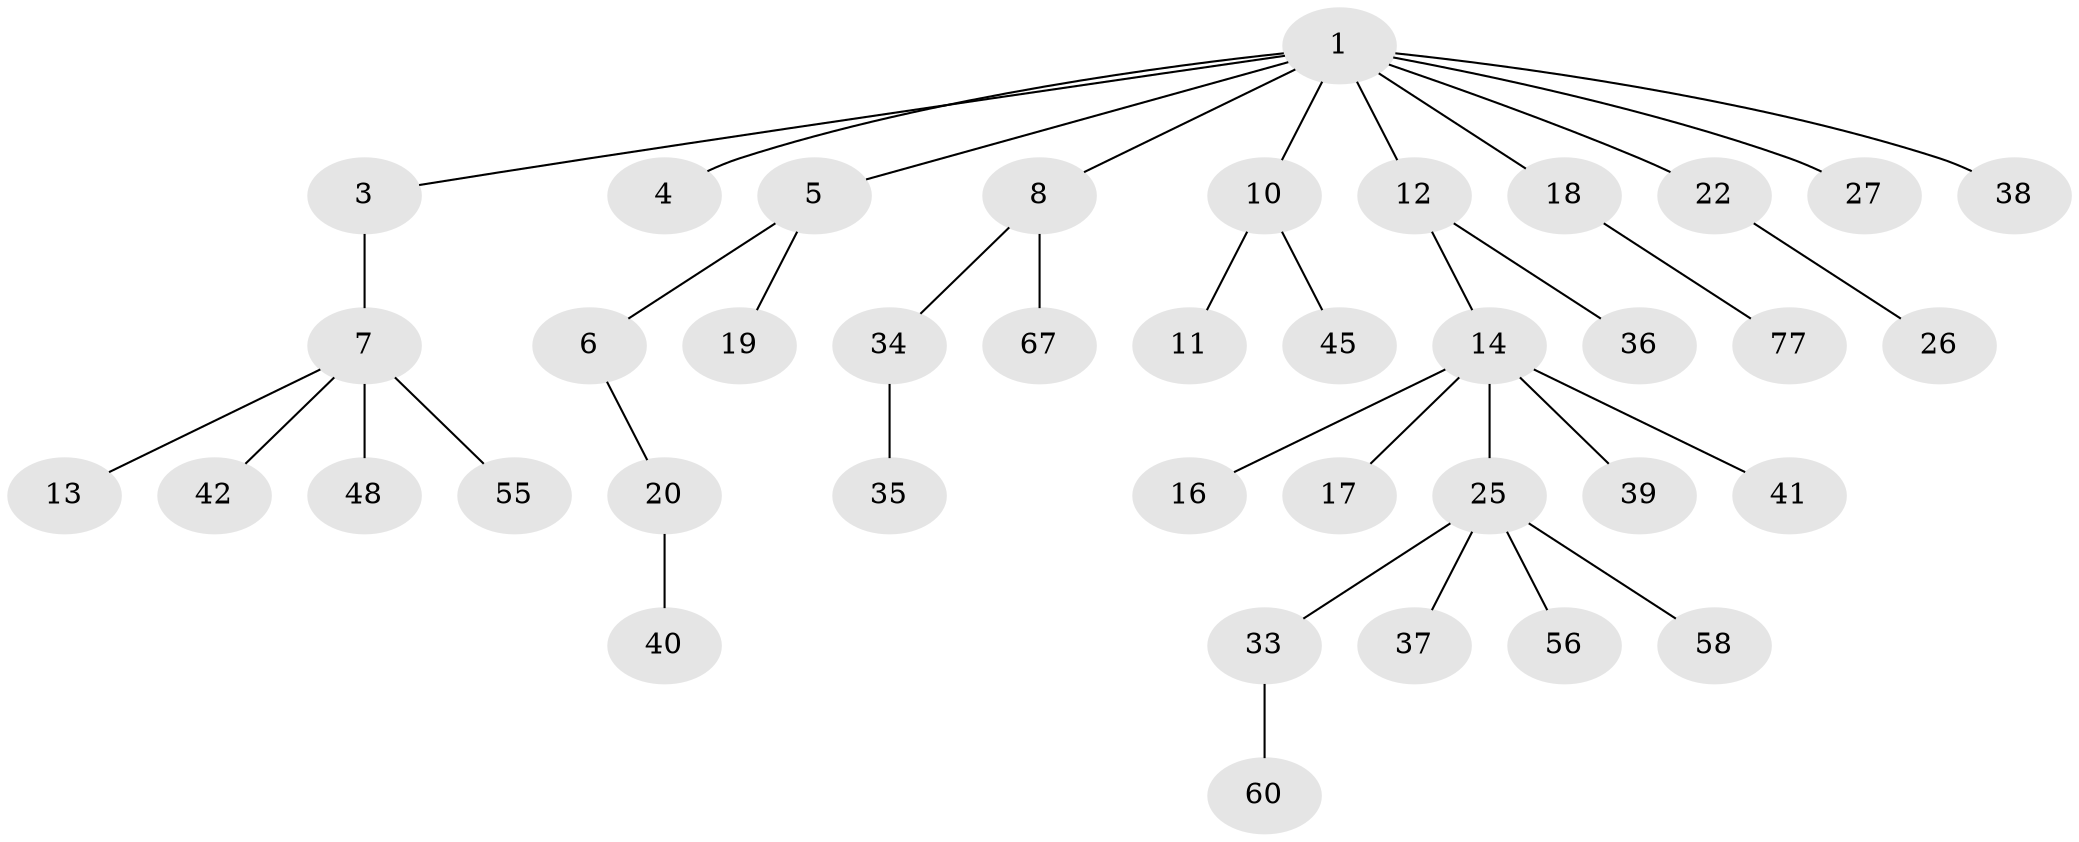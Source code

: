 // original degree distribution, {5: 0.05063291139240506, 7: 0.012658227848101266, 4: 0.0379746835443038, 1: 0.5063291139240507, 3: 0.13924050632911392, 2: 0.24050632911392406, 6: 0.012658227848101266}
// Generated by graph-tools (version 1.1) at 2025/19/03/04/25 18:19:17]
// undirected, 39 vertices, 38 edges
graph export_dot {
graph [start="1"]
  node [color=gray90,style=filled];
  1 [super="+2"];
  3 [super="+47+53"];
  4;
  5;
  6;
  7 [super="+9"];
  8 [super="+23"];
  10 [super="+29+32+50"];
  11 [super="+43"];
  12;
  13 [super="+79"];
  14 [super="+15"];
  16 [super="+24"];
  17;
  18 [super="+44"];
  19 [super="+51+21"];
  20;
  22 [super="+69"];
  25 [super="+31"];
  26;
  27;
  33;
  34;
  35 [super="+75"];
  36 [super="+49+52"];
  37;
  38;
  39 [super="+74"];
  40;
  41 [super="+59+62+46"];
  42 [super="+61"];
  45;
  48;
  55;
  56 [super="+72"];
  58;
  60;
  67;
  77;
  1 -- 8;
  1 -- 10;
  1 -- 12;
  1 -- 18;
  1 -- 3;
  1 -- 4;
  1 -- 5;
  1 -- 38;
  1 -- 22;
  1 -- 27;
  3 -- 7;
  5 -- 6;
  5 -- 19;
  6 -- 20;
  7 -- 48;
  7 -- 55;
  7 -- 42;
  7 -- 13;
  8 -- 34;
  8 -- 67;
  10 -- 11;
  10 -- 45;
  12 -- 14;
  12 -- 36;
  14 -- 41;
  14 -- 16;
  14 -- 17;
  14 -- 39;
  14 -- 25;
  18 -- 77;
  20 -- 40;
  22 -- 26;
  25 -- 33;
  25 -- 56;
  25 -- 58;
  25 -- 37;
  33 -- 60;
  34 -- 35;
}
